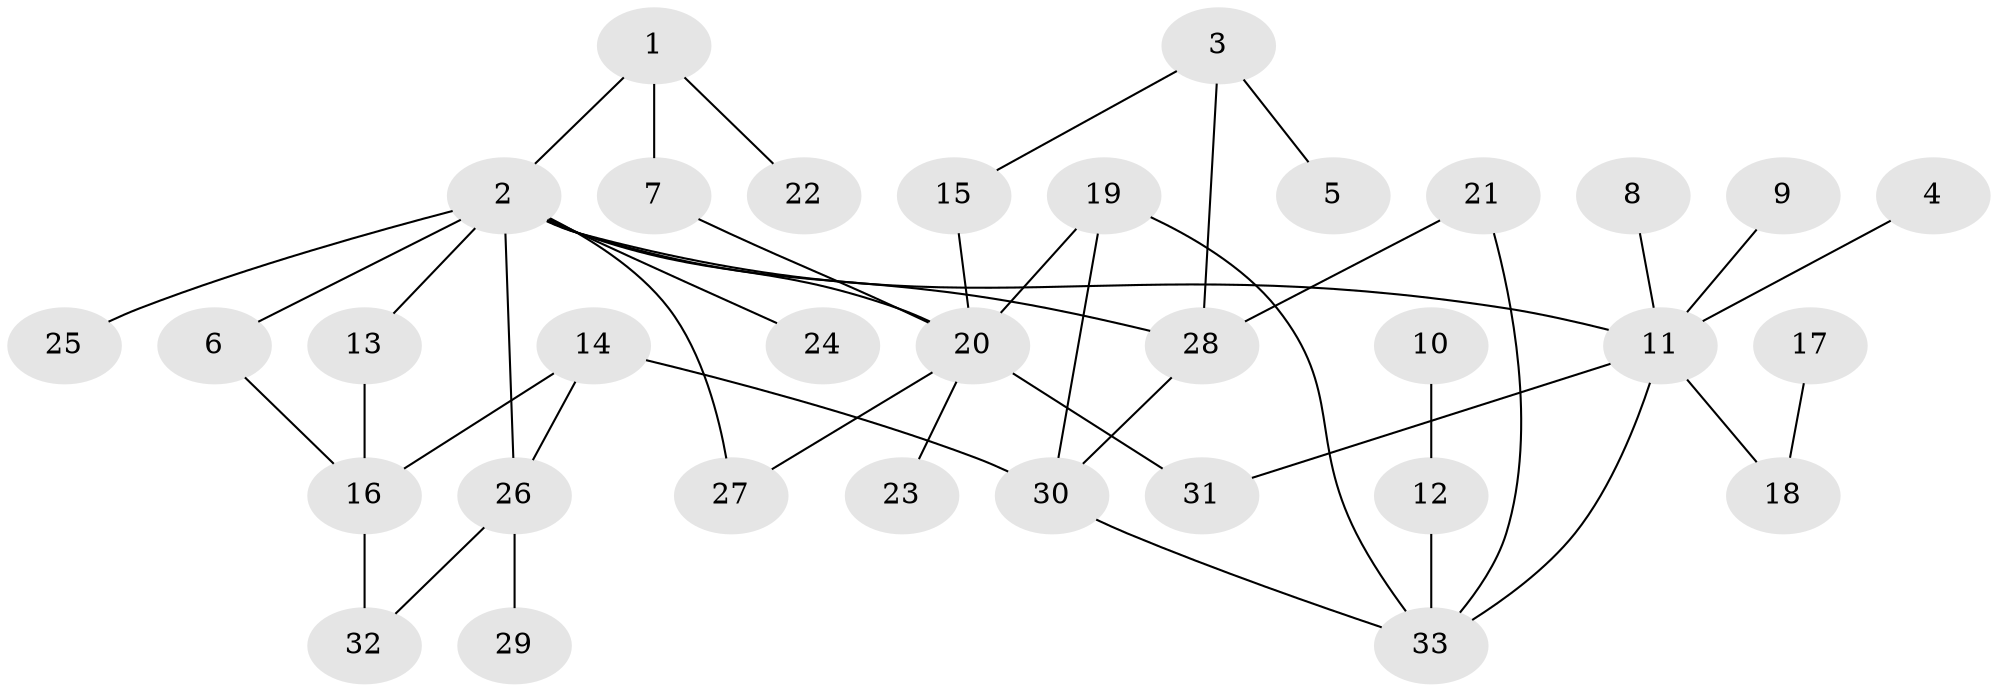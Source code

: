 // original degree distribution, {7: 0.015151515151515152, 3: 0.2727272727272727, 5: 0.030303030303030304, 6: 0.030303030303030304, 4: 0.045454545454545456, 2: 0.3181818181818182, 1: 0.2878787878787879}
// Generated by graph-tools (version 1.1) at 2025/49/03/09/25 03:49:19]
// undirected, 33 vertices, 44 edges
graph export_dot {
graph [start="1"]
  node [color=gray90,style=filled];
  1;
  2;
  3;
  4;
  5;
  6;
  7;
  8;
  9;
  10;
  11;
  12;
  13;
  14;
  15;
  16;
  17;
  18;
  19;
  20;
  21;
  22;
  23;
  24;
  25;
  26;
  27;
  28;
  29;
  30;
  31;
  32;
  33;
  1 -- 2 [weight=1.0];
  1 -- 7 [weight=1.0];
  1 -- 22 [weight=1.0];
  2 -- 6 [weight=1.0];
  2 -- 11 [weight=1.0];
  2 -- 13 [weight=1.0];
  2 -- 20 [weight=1.0];
  2 -- 24 [weight=1.0];
  2 -- 25 [weight=1.0];
  2 -- 26 [weight=1.0];
  2 -- 27 [weight=1.0];
  2 -- 28 [weight=1.0];
  3 -- 5 [weight=1.0];
  3 -- 15 [weight=1.0];
  3 -- 28 [weight=1.0];
  4 -- 11 [weight=1.0];
  6 -- 16 [weight=1.0];
  7 -- 20 [weight=1.0];
  8 -- 11 [weight=1.0];
  9 -- 11 [weight=1.0];
  10 -- 12 [weight=1.0];
  11 -- 18 [weight=1.0];
  11 -- 31 [weight=1.0];
  11 -- 33 [weight=1.0];
  12 -- 33 [weight=1.0];
  13 -- 16 [weight=1.0];
  14 -- 16 [weight=1.0];
  14 -- 26 [weight=1.0];
  14 -- 30 [weight=1.0];
  15 -- 20 [weight=1.0];
  16 -- 32 [weight=1.0];
  17 -- 18 [weight=1.0];
  19 -- 20 [weight=1.0];
  19 -- 30 [weight=1.0];
  19 -- 33 [weight=1.0];
  20 -- 23 [weight=1.0];
  20 -- 27 [weight=1.0];
  20 -- 31 [weight=1.0];
  21 -- 28 [weight=1.0];
  21 -- 33 [weight=1.0];
  26 -- 29 [weight=1.0];
  26 -- 32 [weight=1.0];
  28 -- 30 [weight=1.0];
  30 -- 33 [weight=1.0];
}
